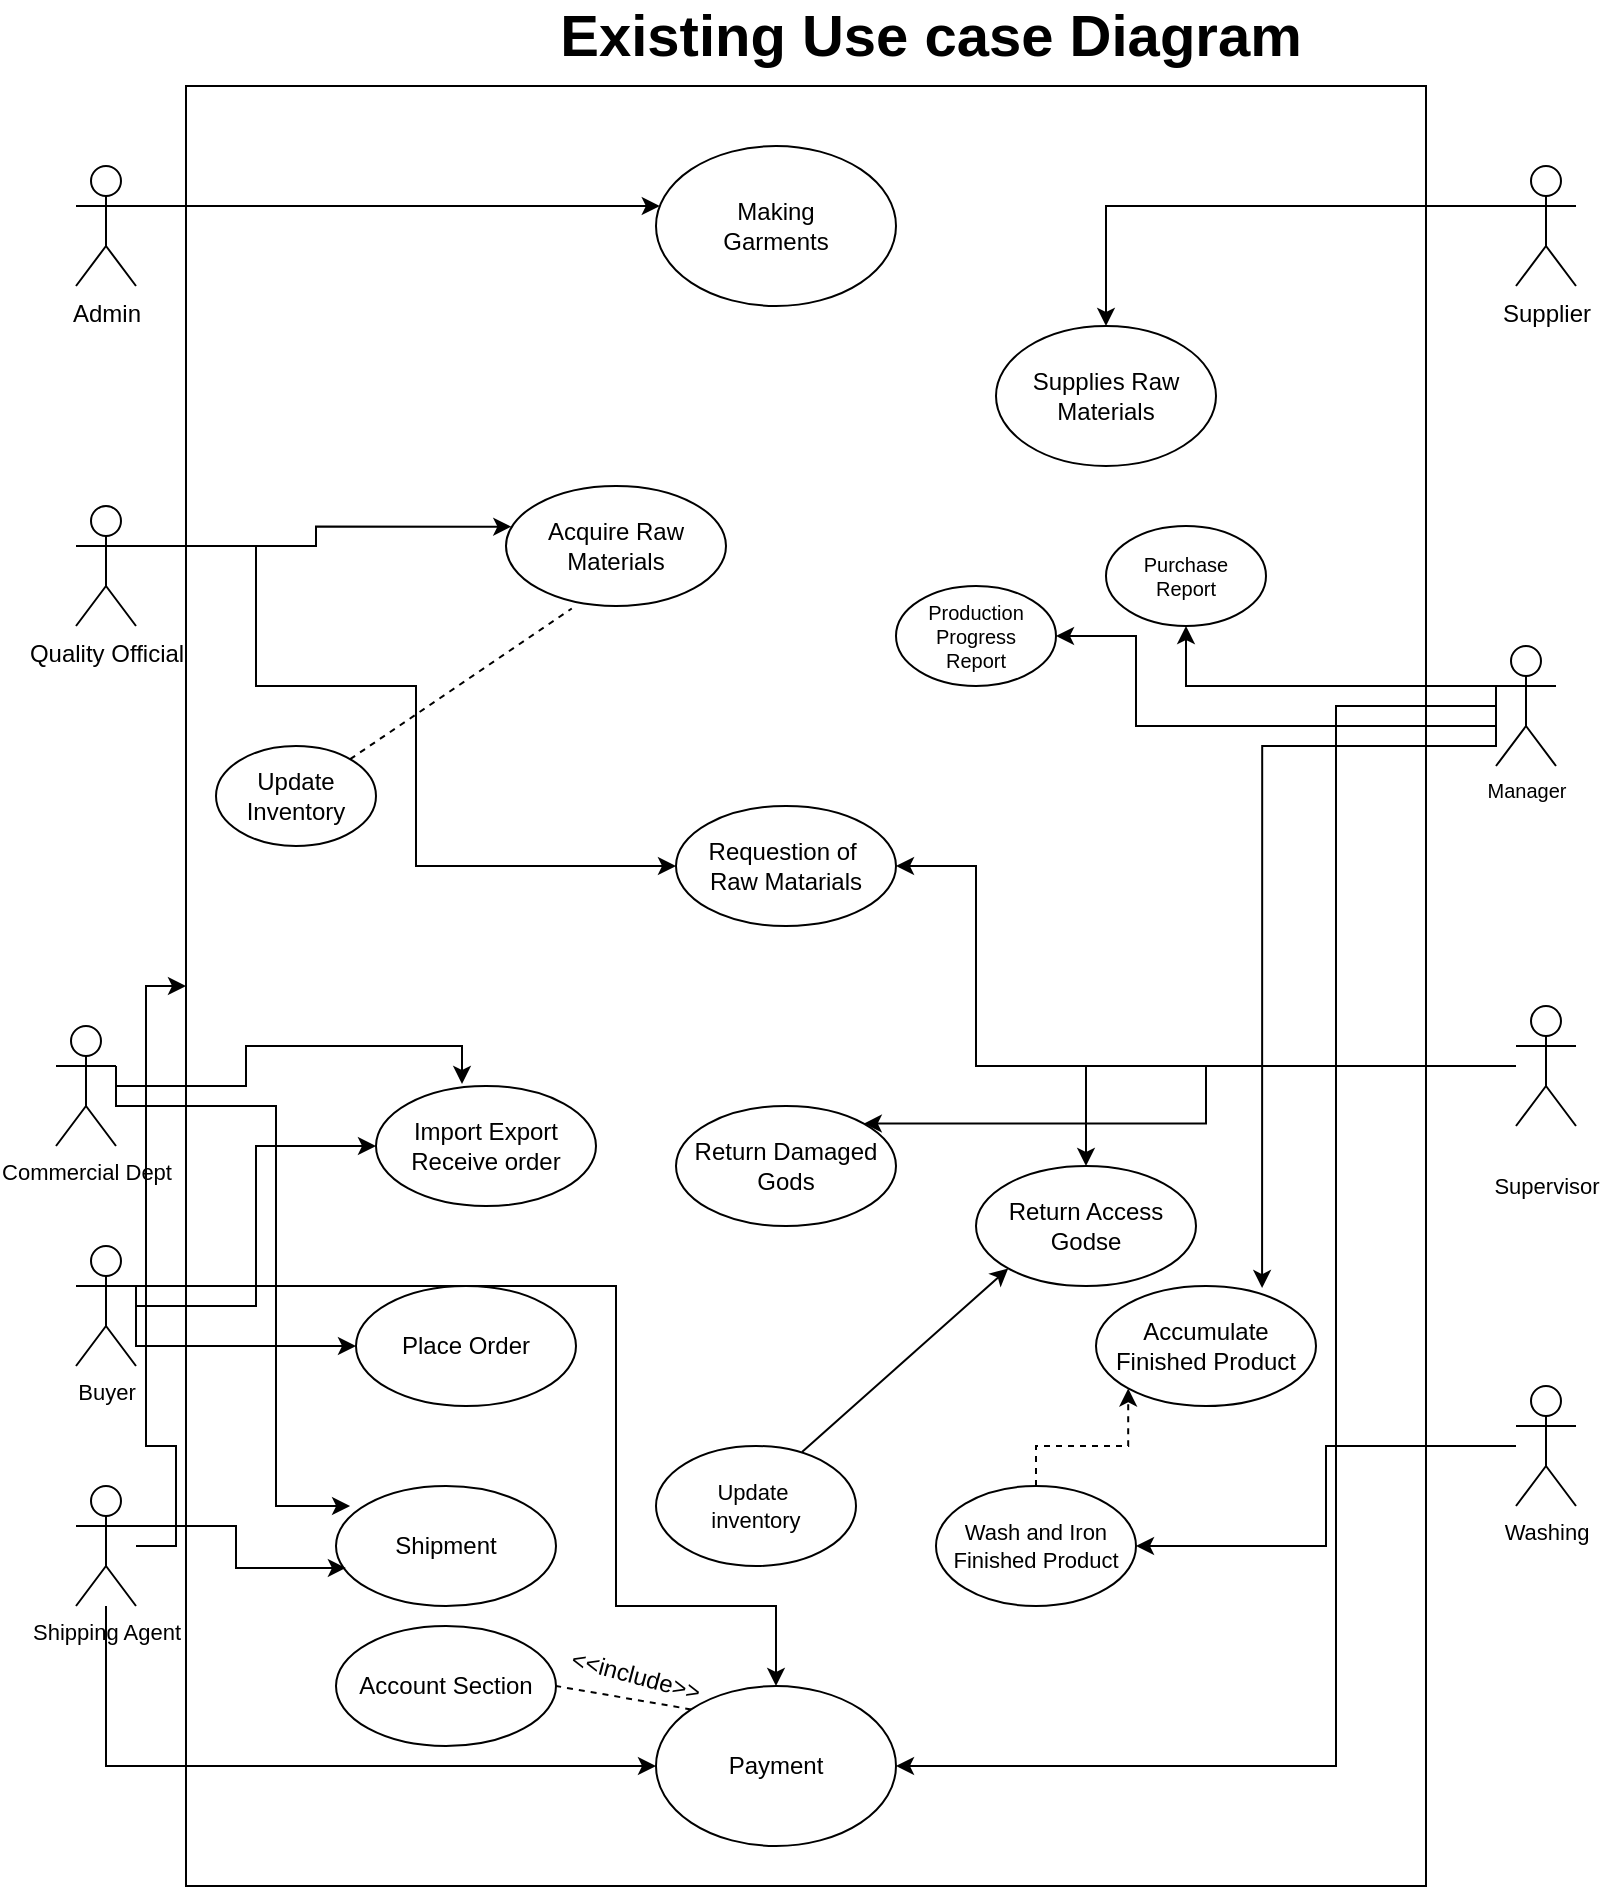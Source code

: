 <mxfile version="20.0.4" type="device"><diagram id="F2EbHgF2mIBIE30Wl3JR" name="Page-1"><mxGraphModel dx="1108" dy="463" grid="1" gridSize="10" guides="1" tooltips="1" connect="1" arrows="1" fold="1" page="1" pageScale="1" pageWidth="850" pageHeight="1100" math="0" shadow="0"><root><mxCell id="0"/><mxCell id="1" parent="0"/><mxCell id="AyEFKqizj_lyiGONl_gj-13" value="" style="whiteSpace=wrap;html=1;labelBorderColor=none;" parent="1" vertex="1"><mxGeometry x="125" y="60" width="620" height="900" as="geometry"/></mxCell><mxCell id="AyEFKqizj_lyiGONl_gj-3" style="edgeStyle=orthogonalEdgeStyle;rounded=0;orthogonalLoop=1;jettySize=auto;html=1;exitX=1;exitY=0.333;exitDx=0;exitDy=0;exitPerimeter=0;" parent="1" source="AyEFKqizj_lyiGONl_gj-1" target="AyEFKqizj_lyiGONl_gj-2" edge="1"><mxGeometry relative="1" as="geometry"><Array as="points"><mxPoint x="290" y="120"/><mxPoint x="290" y="120"/></Array></mxGeometry></mxCell><mxCell id="AyEFKqizj_lyiGONl_gj-1" value="Admin" style="shape=umlActor;verticalLabelPosition=bottom;verticalAlign=top;html=1;outlineConnect=0;" parent="1" vertex="1"><mxGeometry x="70" y="100" width="30" height="60" as="geometry"/></mxCell><mxCell id="AyEFKqizj_lyiGONl_gj-2" value="Making&lt;br&gt;Garments" style="ellipse;whiteSpace=wrap;html=1;" parent="1" vertex="1"><mxGeometry x="360" y="90" width="120" height="80" as="geometry"/></mxCell><mxCell id="AyEFKqizj_lyiGONl_gj-16" style="edgeStyle=orthogonalEdgeStyle;rounded=0;orthogonalLoop=1;jettySize=auto;html=1;entryX=0.5;entryY=0;entryDx=0;entryDy=0;fontFamily=Helvetica;fontSize=12;fontColor=default;exitX=0;exitY=0.333;exitDx=0;exitDy=0;exitPerimeter=0;" parent="1" source="AyEFKqizj_lyiGONl_gj-14" target="AyEFKqizj_lyiGONl_gj-15" edge="1"><mxGeometry relative="1" as="geometry"/></mxCell><mxCell id="AyEFKqizj_lyiGONl_gj-14" value="Supplier" style="shape=umlActor;verticalLabelPosition=bottom;verticalAlign=top;html=1;outlineConnect=0;fontFamily=Helvetica;fontSize=12;fontColor=default;strokeColor=default;fillColor=default;" parent="1" vertex="1"><mxGeometry x="790" y="100" width="30" height="60" as="geometry"/></mxCell><mxCell id="AyEFKqizj_lyiGONl_gj-15" value="Supplies Raw&lt;br&gt;Materials" style="ellipse;whiteSpace=wrap;html=1;fontFamily=Helvetica;fontSize=12;fontColor=default;strokeColor=default;fillColor=default;" parent="1" vertex="1"><mxGeometry x="530" y="180" width="110" height="70" as="geometry"/></mxCell><mxCell id="AyEFKqizj_lyiGONl_gj-20" style="edgeStyle=orthogonalEdgeStyle;rounded=0;orthogonalLoop=1;jettySize=auto;html=1;entryX=0.024;entryY=0.339;entryDx=0;entryDy=0;fontFamily=Helvetica;fontSize=12;fontColor=default;entryPerimeter=0;" parent="1" source="AyEFKqizj_lyiGONl_gj-17" target="AyEFKqizj_lyiGONl_gj-18" edge="1"><mxGeometry relative="1" as="geometry"><Array as="points"><mxPoint x="190" y="290"/></Array></mxGeometry></mxCell><mxCell id="AyEFKqizj_lyiGONl_gj-40" style="edgeStyle=orthogonalEdgeStyle;rounded=0;orthogonalLoop=1;jettySize=auto;html=1;entryX=0;entryY=0.5;entryDx=0;entryDy=0;fontFamily=Helvetica;fontSize=10;fontColor=default;exitX=1;exitY=0.333;exitDx=0;exitDy=0;exitPerimeter=0;" parent="1" source="AyEFKqizj_lyiGONl_gj-17" target="AyEFKqizj_lyiGONl_gj-39" edge="1"><mxGeometry relative="1" as="geometry"><Array as="points"><mxPoint x="160" y="290"/><mxPoint x="160" y="360"/><mxPoint x="240" y="360"/><mxPoint x="240" y="450"/></Array></mxGeometry></mxCell><mxCell id="AyEFKqizj_lyiGONl_gj-17" value="Quality Official" style="shape=umlActor;verticalLabelPosition=bottom;verticalAlign=top;html=1;outlineConnect=0;fontFamily=Helvetica;fontSize=12;fontColor=default;strokeColor=default;fillColor=default;" parent="1" vertex="1"><mxGeometry x="70" y="270" width="30" height="60" as="geometry"/></mxCell><mxCell id="AyEFKqizj_lyiGONl_gj-18" value="Acquire Raw&lt;br&gt;Materials" style="ellipse;whiteSpace=wrap;html=1;fontFamily=Helvetica;fontSize=12;fontColor=default;strokeColor=default;fillColor=default;" parent="1" vertex="1"><mxGeometry x="285" y="260" width="110" height="60" as="geometry"/></mxCell><mxCell id="AyEFKqizj_lyiGONl_gj-19" value="Update&lt;br&gt;Inventory" style="ellipse;whiteSpace=wrap;html=1;" parent="1" vertex="1"><mxGeometry x="140" y="390" width="80" height="50" as="geometry"/></mxCell><mxCell id="AyEFKqizj_lyiGONl_gj-23" value="" style="endArrow=none;dashed=1;html=1;rounded=0;fontFamily=Helvetica;fontSize=12;fontColor=default;entryX=0.299;entryY=1.021;entryDx=0;entryDy=0;entryPerimeter=0;" parent="1" source="AyEFKqizj_lyiGONl_gj-19" target="AyEFKqizj_lyiGONl_gj-18" edge="1"><mxGeometry width="50" height="50" relative="1" as="geometry"><mxPoint x="200" y="350" as="sourcePoint"/><mxPoint x="220" y="330" as="targetPoint"/></mxGeometry></mxCell><mxCell id="AyEFKqizj_lyiGONl_gj-30" value="Production&lt;br style=&quot;font-size: 10px;&quot;&gt;Progress&lt;br style=&quot;font-size: 10px;&quot;&gt;Report" style="ellipse;whiteSpace=wrap;html=1;fontSize=10;" parent="1" vertex="1"><mxGeometry x="480" y="310" width="80" height="50" as="geometry"/></mxCell><mxCell id="AyEFKqizj_lyiGONl_gj-31" value="Purchase&lt;br&gt;Report" style="ellipse;whiteSpace=wrap;html=1;fontSize=10;" parent="1" vertex="1"><mxGeometry x="585" y="280" width="80" height="50" as="geometry"/></mxCell><mxCell id="AyEFKqizj_lyiGONl_gj-39" value="Requestion of&amp;nbsp;&lt;br&gt;Raw Matarials" style="ellipse;whiteSpace=wrap;html=1;fontFamily=Helvetica;fontSize=12;fontColor=default;strokeColor=default;fillColor=default;" parent="1" vertex="1"><mxGeometry x="370" y="420" width="110" height="60" as="geometry"/></mxCell><mxCell id="AyEFKqizj_lyiGONl_gj-42" style="edgeStyle=orthogonalEdgeStyle;rounded=0;orthogonalLoop=1;jettySize=auto;html=1;exitX=0;exitY=0.333;exitDx=0;exitDy=0;exitPerimeter=0;fontFamily=Helvetica;fontSize=10;fontColor=default;" parent="1" source="AyEFKqizj_lyiGONl_gj-41" target="AyEFKqizj_lyiGONl_gj-31" edge="1"><mxGeometry relative="1" as="geometry"/></mxCell><mxCell id="AyEFKqizj_lyiGONl_gj-43" style="edgeStyle=orthogonalEdgeStyle;rounded=0;orthogonalLoop=1;jettySize=auto;html=1;entryX=1;entryY=0.5;entryDx=0;entryDy=0;fontFamily=Helvetica;fontSize=10;fontColor=default;exitX=0;exitY=0.333;exitDx=0;exitDy=0;exitPerimeter=0;" parent="1" source="AyEFKqizj_lyiGONl_gj-41" target="AyEFKqizj_lyiGONl_gj-30" edge="1"><mxGeometry relative="1" as="geometry"><Array as="points"><mxPoint x="780" y="380"/><mxPoint x="600" y="380"/><mxPoint x="600" y="335"/></Array></mxGeometry></mxCell><mxCell id="AyEFKqizj_lyiGONl_gj-65" style="edgeStyle=orthogonalEdgeStyle;rounded=0;orthogonalLoop=1;jettySize=auto;html=1;entryX=0.755;entryY=0.017;entryDx=0;entryDy=0;entryPerimeter=0;fontFamily=Helvetica;fontSize=11;fontColor=default;exitX=0;exitY=0.333;exitDx=0;exitDy=0;exitPerimeter=0;" parent="1" source="AyEFKqizj_lyiGONl_gj-41" target="AyEFKqizj_lyiGONl_gj-64" edge="1"><mxGeometry relative="1" as="geometry"><Array as="points"><mxPoint x="780" y="390"/><mxPoint x="663" y="390"/></Array></mxGeometry></mxCell><mxCell id="_pO61xPBoc7k8YxaqkFw-4" style="edgeStyle=orthogonalEdgeStyle;rounded=0;orthogonalLoop=1;jettySize=auto;html=1;entryX=1;entryY=0.5;entryDx=0;entryDy=0;" edge="1" parent="1" source="AyEFKqizj_lyiGONl_gj-41" target="_pO61xPBoc7k8YxaqkFw-2"><mxGeometry relative="1" as="geometry"><Array as="points"><mxPoint x="700" y="370"/><mxPoint x="700" y="900"/></Array></mxGeometry></mxCell><mxCell id="AyEFKqizj_lyiGONl_gj-41" value="Manager" style="shape=umlActor;verticalLabelPosition=bottom;verticalAlign=top;html=1;outlineConnect=0;fontFamily=Helvetica;fontSize=10;fontColor=default;strokeColor=default;fillColor=default;" parent="1" vertex="1"><mxGeometry x="780" y="340" width="30" height="60" as="geometry"/></mxCell><mxCell id="AyEFKqizj_lyiGONl_gj-46" value="Existing Use case Diagram" style="text;html=1;strokeColor=none;fillColor=none;align=center;verticalAlign=middle;whiteSpace=wrap;rounded=0;fontFamily=Helvetica;fontSize=29;fontColor=default;fontStyle=1" parent="1" vertex="1"><mxGeometry x="285" y="20" width="425" height="30" as="geometry"/></mxCell><mxCell id="AyEFKqizj_lyiGONl_gj-50" style="edgeStyle=orthogonalEdgeStyle;rounded=0;orthogonalLoop=1;jettySize=auto;html=1;entryX=1;entryY=0.5;entryDx=0;entryDy=0;fontFamily=Helvetica;fontSize=11;fontColor=default;" parent="1" source="AyEFKqizj_lyiGONl_gj-47" target="AyEFKqizj_lyiGONl_gj-39" edge="1"><mxGeometry relative="1" as="geometry"><Array as="points"><mxPoint x="520" y="550"/><mxPoint x="520" y="450"/></Array></mxGeometry></mxCell><mxCell id="AyEFKqizj_lyiGONl_gj-60" style="edgeStyle=orthogonalEdgeStyle;rounded=0;orthogonalLoop=1;jettySize=auto;html=1;entryX=1;entryY=0;entryDx=0;entryDy=0;fontFamily=Helvetica;fontSize=11;fontColor=default;" parent="1" source="AyEFKqizj_lyiGONl_gj-47" target="AyEFKqizj_lyiGONl_gj-59" edge="1"><mxGeometry relative="1" as="geometry"/></mxCell><mxCell id="AyEFKqizj_lyiGONl_gj-62" style="edgeStyle=orthogonalEdgeStyle;rounded=0;orthogonalLoop=1;jettySize=auto;html=1;fontFamily=Helvetica;fontSize=11;fontColor=default;" parent="1" source="AyEFKqizj_lyiGONl_gj-47" target="AyEFKqizj_lyiGONl_gj-61" edge="1"><mxGeometry relative="1" as="geometry"/></mxCell><mxCell id="AyEFKqizj_lyiGONl_gj-47" value="&lt;font style=&quot;font-size: 11px;&quot;&gt;Supervisor&lt;/font&gt;" style="shape=umlActor;verticalLabelPosition=bottom;verticalAlign=top;html=1;outlineConnect=0;fontFamily=Helvetica;fontSize=29;fontColor=default;strokeColor=default;fillColor=default;" parent="1" vertex="1"><mxGeometry x="790" y="520" width="30" height="60" as="geometry"/></mxCell><mxCell id="AyEFKqizj_lyiGONl_gj-53" style="edgeStyle=orthogonalEdgeStyle;rounded=0;orthogonalLoop=1;jettySize=auto;html=1;entryX=0.391;entryY=-0.017;entryDx=0;entryDy=0;entryPerimeter=0;fontFamily=Helvetica;fontSize=11;fontColor=default;" parent="1" source="AyEFKqizj_lyiGONl_gj-51" target="AyEFKqizj_lyiGONl_gj-52" edge="1"><mxGeometry relative="1" as="geometry"/></mxCell><mxCell id="AyEFKqizj_lyiGONl_gj-79" style="edgeStyle=orthogonalEdgeStyle;rounded=0;orthogonalLoop=1;jettySize=auto;html=1;exitX=1;exitY=0.333;exitDx=0;exitDy=0;exitPerimeter=0;entryX=0.064;entryY=0.167;entryDx=0;entryDy=0;entryPerimeter=0;fontFamily=Helvetica;fontSize=11;fontColor=default;" parent="1" source="AyEFKqizj_lyiGONl_gj-51" target="AyEFKqizj_lyiGONl_gj-76" edge="1"><mxGeometry relative="1" as="geometry"><Array as="points"><mxPoint x="90" y="570"/><mxPoint x="170" y="570"/><mxPoint x="170" y="770"/></Array></mxGeometry></mxCell><mxCell id="AyEFKqizj_lyiGONl_gj-51" value="Commercial Dept" style="shape=umlActor;verticalLabelPosition=bottom;verticalAlign=top;html=1;outlineConnect=0;fontFamily=Helvetica;fontSize=11;fontColor=default;strokeColor=default;fillColor=default;" parent="1" vertex="1"><mxGeometry x="60" y="530" width="30" height="60" as="geometry"/></mxCell><mxCell id="AyEFKqizj_lyiGONl_gj-52" value="Import Export&lt;br&gt;Receive order" style="ellipse;whiteSpace=wrap;html=1;fontFamily=Helvetica;fontSize=12;fontColor=default;strokeColor=default;fillColor=default;" parent="1" vertex="1"><mxGeometry x="220" y="560" width="110" height="60" as="geometry"/></mxCell><mxCell id="AyEFKqizj_lyiGONl_gj-55" style="edgeStyle=orthogonalEdgeStyle;rounded=0;orthogonalLoop=1;jettySize=auto;html=1;entryX=0;entryY=0.5;entryDx=0;entryDy=0;fontFamily=Helvetica;fontSize=11;fontColor=default;exitX=1;exitY=0.333;exitDx=0;exitDy=0;exitPerimeter=0;" parent="1" source="AyEFKqizj_lyiGONl_gj-54" target="AyEFKqizj_lyiGONl_gj-52" edge="1"><mxGeometry relative="1" as="geometry"><Array as="points"><mxPoint x="100" y="670"/><mxPoint x="160" y="670"/><mxPoint x="160" y="590"/></Array></mxGeometry></mxCell><mxCell id="AyEFKqizj_lyiGONl_gj-57" style="edgeStyle=orthogonalEdgeStyle;rounded=0;orthogonalLoop=1;jettySize=auto;html=1;fontFamily=Helvetica;fontSize=11;fontColor=default;exitX=1;exitY=0.333;exitDx=0;exitDy=0;exitPerimeter=0;" parent="1" source="AyEFKqizj_lyiGONl_gj-54" target="AyEFKqizj_lyiGONl_gj-56" edge="1"><mxGeometry relative="1" as="geometry"><Array as="points"><mxPoint x="100" y="690"/></Array></mxGeometry></mxCell><mxCell id="_pO61xPBoc7k8YxaqkFw-3" style="edgeStyle=orthogonalEdgeStyle;rounded=0;orthogonalLoop=1;jettySize=auto;html=1;entryX=0.5;entryY=0;entryDx=0;entryDy=0;" edge="1" parent="1" source="AyEFKqizj_lyiGONl_gj-54" target="_pO61xPBoc7k8YxaqkFw-2"><mxGeometry relative="1" as="geometry"><Array as="points"><mxPoint x="340" y="660"/><mxPoint x="340" y="820"/><mxPoint x="420" y="820"/></Array></mxGeometry></mxCell><mxCell id="AyEFKqizj_lyiGONl_gj-54" value="Buyer" style="shape=umlActor;verticalLabelPosition=bottom;verticalAlign=top;html=1;outlineConnect=0;fontFamily=Helvetica;fontSize=11;fontColor=default;strokeColor=default;fillColor=default;" parent="1" vertex="1"><mxGeometry x="70" y="640" width="30" height="60" as="geometry"/></mxCell><mxCell id="AyEFKqizj_lyiGONl_gj-56" value="Place Order" style="ellipse;whiteSpace=wrap;html=1;fontFamily=Helvetica;fontSize=12;fontColor=default;strokeColor=default;fillColor=default;" parent="1" vertex="1"><mxGeometry x="210" y="660" width="110" height="60" as="geometry"/></mxCell><mxCell id="AyEFKqizj_lyiGONl_gj-59" value="Return Damaged Gods" style="ellipse;whiteSpace=wrap;html=1;fontFamily=Helvetica;fontSize=12;fontColor=default;strokeColor=default;fillColor=default;" parent="1" vertex="1"><mxGeometry x="370" y="570" width="110" height="60" as="geometry"/></mxCell><mxCell id="AyEFKqizj_lyiGONl_gj-61" value="Return Access Godse" style="ellipse;whiteSpace=wrap;html=1;fontFamily=Helvetica;fontSize=12;fontColor=default;strokeColor=default;fillColor=default;" parent="1" vertex="1"><mxGeometry x="520" y="600" width="110" height="60" as="geometry"/></mxCell><mxCell id="AyEFKqizj_lyiGONl_gj-64" value="Accumulate&lt;br&gt;Finished Product" style="ellipse;whiteSpace=wrap;html=1;fontFamily=Helvetica;fontSize=12;fontColor=default;strokeColor=default;fillColor=default;" parent="1" vertex="1"><mxGeometry x="580" y="660" width="110" height="60" as="geometry"/></mxCell><mxCell id="AyEFKqizj_lyiGONl_gj-68" style="edgeStyle=orthogonalEdgeStyle;rounded=0;orthogonalLoop=1;jettySize=auto;html=1;fontFamily=Helvetica;fontSize=11;fontColor=default;" parent="1" source="AyEFKqizj_lyiGONl_gj-66" target="AyEFKqizj_lyiGONl_gj-67" edge="1"><mxGeometry relative="1" as="geometry"/></mxCell><mxCell id="AyEFKqizj_lyiGONl_gj-66" value="Washing" style="shape=umlActor;verticalLabelPosition=bottom;verticalAlign=top;html=1;outlineConnect=0;fontFamily=Helvetica;fontSize=11;fontColor=default;strokeColor=default;fillColor=default;" parent="1" vertex="1"><mxGeometry x="790" y="710" width="30" height="60" as="geometry"/></mxCell><mxCell id="AyEFKqizj_lyiGONl_gj-69" style="edgeStyle=orthogonalEdgeStyle;rounded=0;orthogonalLoop=1;jettySize=auto;html=1;entryX=0;entryY=1;entryDx=0;entryDy=0;fontFamily=Helvetica;fontSize=11;fontColor=default;dashed=1;" parent="1" source="AyEFKqizj_lyiGONl_gj-67" target="AyEFKqizj_lyiGONl_gj-64" edge="1"><mxGeometry relative="1" as="geometry"/></mxCell><mxCell id="AyEFKqizj_lyiGONl_gj-67" value="Wash and Iron&lt;br&gt;Finished Product" style="ellipse;whiteSpace=wrap;html=1;fontFamily=Helvetica;fontSize=11;fontColor=default;strokeColor=default;fillColor=default;" parent="1" vertex="1"><mxGeometry x="500" y="760" width="100" height="60" as="geometry"/></mxCell><mxCell id="AyEFKqizj_lyiGONl_gj-70" value="Update&amp;nbsp;&lt;br&gt;inventory" style="ellipse;whiteSpace=wrap;html=1;fontFamily=Helvetica;fontSize=11;fontColor=default;strokeColor=default;fillColor=default;" parent="1" vertex="1"><mxGeometry x="360" y="740" width="100" height="60" as="geometry"/></mxCell><mxCell id="AyEFKqizj_lyiGONl_gj-71" value="" style="endArrow=classic;html=1;rounded=0;fontFamily=Helvetica;fontSize=11;fontColor=default;exitX=0.73;exitY=0.05;exitDx=0;exitDy=0;exitPerimeter=0;entryX=0;entryY=1;entryDx=0;entryDy=0;" parent="1" source="AyEFKqizj_lyiGONl_gj-70" target="AyEFKqizj_lyiGONl_gj-61" edge="1"><mxGeometry width="50" height="50" relative="1" as="geometry"><mxPoint x="440" y="750" as="sourcePoint"/><mxPoint x="490" y="700" as="targetPoint"/></mxGeometry></mxCell><mxCell id="AyEFKqizj_lyiGONl_gj-76" value="Shipment" style="ellipse;whiteSpace=wrap;html=1;fontFamily=Helvetica;fontSize=12;fontColor=default;strokeColor=default;fillColor=default;" parent="1" vertex="1"><mxGeometry x="200" y="760" width="110" height="60" as="geometry"/></mxCell><mxCell id="AyEFKqizj_lyiGONl_gj-78" style="edgeStyle=orthogonalEdgeStyle;rounded=0;orthogonalLoop=1;jettySize=auto;html=1;exitX=1;exitY=0.333;exitDx=0;exitDy=0;exitPerimeter=0;fontFamily=Helvetica;fontSize=11;fontColor=default;entryX=0.045;entryY=0.683;entryDx=0;entryDy=0;entryPerimeter=0;" parent="1" source="AyEFKqizj_lyiGONl_gj-77" target="AyEFKqizj_lyiGONl_gj-76" edge="1"><mxGeometry relative="1" as="geometry"><mxPoint x="190" y="800" as="targetPoint"/></mxGeometry></mxCell><mxCell id="_pO61xPBoc7k8YxaqkFw-5" style="edgeStyle=orthogonalEdgeStyle;rounded=0;orthogonalLoop=1;jettySize=auto;html=1;" edge="1" parent="1" source="AyEFKqizj_lyiGONl_gj-77" target="AyEFKqizj_lyiGONl_gj-13"><mxGeometry relative="1" as="geometry"/></mxCell><mxCell id="_pO61xPBoc7k8YxaqkFw-6" style="edgeStyle=orthogonalEdgeStyle;rounded=0;orthogonalLoop=1;jettySize=auto;html=1;entryX=0;entryY=0.5;entryDx=0;entryDy=0;" edge="1" parent="1" source="AyEFKqizj_lyiGONl_gj-77" target="_pO61xPBoc7k8YxaqkFw-2"><mxGeometry relative="1" as="geometry"><Array as="points"><mxPoint x="85" y="900"/></Array></mxGeometry></mxCell><mxCell id="AyEFKqizj_lyiGONl_gj-77" value="Shipping Agent" style="shape=umlActor;verticalLabelPosition=bottom;verticalAlign=top;html=1;outlineConnect=0;fontFamily=Helvetica;fontSize=11;fontColor=default;strokeColor=default;fillColor=default;" parent="1" vertex="1"><mxGeometry x="70" y="760" width="30" height="60" as="geometry"/></mxCell><mxCell id="_pO61xPBoc7k8YxaqkFw-2" value="Payment" style="ellipse;whiteSpace=wrap;html=1;" vertex="1" parent="1"><mxGeometry x="360" y="860" width="120" height="80" as="geometry"/></mxCell><mxCell id="_pO61xPBoc7k8YxaqkFw-7" value="Account Section" style="ellipse;whiteSpace=wrap;html=1;" vertex="1" parent="1"><mxGeometry x="200" y="830" width="110" height="60" as="geometry"/></mxCell><mxCell id="_pO61xPBoc7k8YxaqkFw-8" value="" style="endArrow=none;dashed=1;html=1;rounded=0;entryX=1;entryY=0.5;entryDx=0;entryDy=0;exitX=0;exitY=0;exitDx=0;exitDy=0;" edge="1" parent="1" source="_pO61xPBoc7k8YxaqkFw-2" target="_pO61xPBoc7k8YxaqkFw-7"><mxGeometry width="50" height="50" relative="1" as="geometry"><mxPoint x="540" y="810" as="sourcePoint"/><mxPoint x="590" y="760" as="targetPoint"/></mxGeometry></mxCell><mxCell id="_pO61xPBoc7k8YxaqkFw-9" value="&amp;lt;&amp;lt;include&amp;gt;&amp;gt;" style="text;html=1;strokeColor=none;fillColor=none;align=center;verticalAlign=middle;whiteSpace=wrap;rounded=0;rotation=15;" vertex="1" parent="1"><mxGeometry x="320" y="840" width="60" height="30" as="geometry"/></mxCell></root></mxGraphModel></diagram></mxfile>